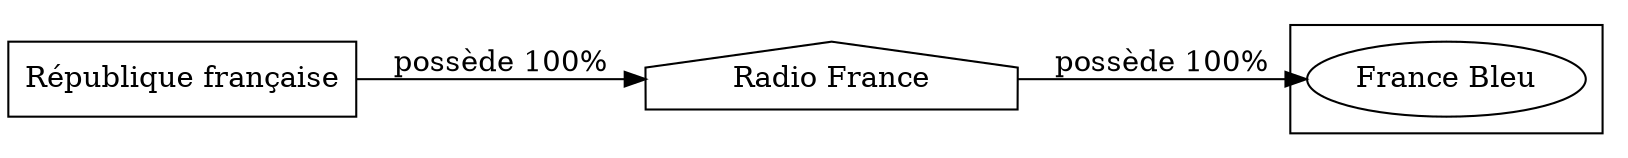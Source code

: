 digraph {
  rankdir=LR;
  subgraph roots {
    
      "republique-francaise-128"[label="République française" shape=box]
    
  }

  
    "radio-france-135"[label="Radio France" shape=house]
  

  subgraph clusterLeaves {
    
      "france-bleu-151"[label="France Bleu"]
    
  }

  
    "radio-france-135" -> "france-bleu-151" [
      label="possède 100%"
    ]
  
    "republique-francaise-128" -> "radio-france-135" [
      label="possède 100%"
    ]
  
}
